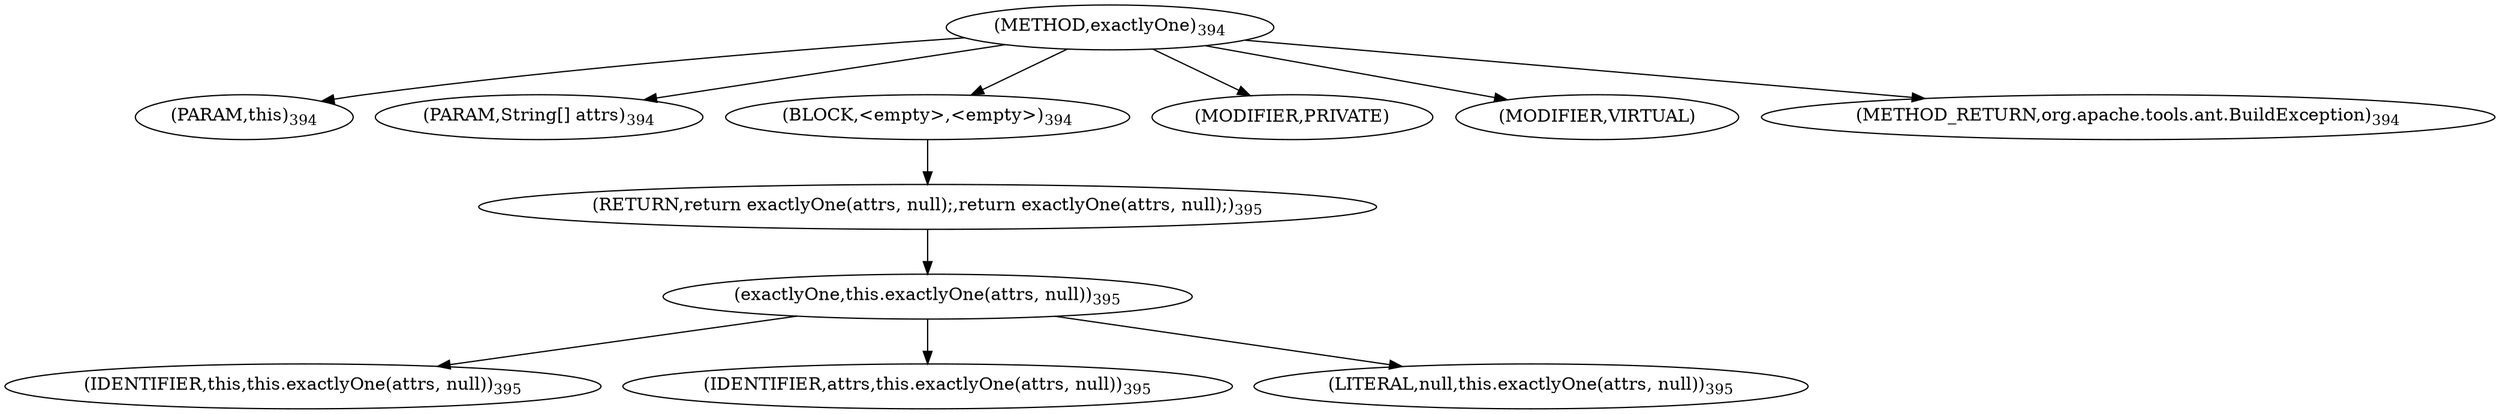 digraph "exactlyOne" {  
"1004" [label = <(METHOD,exactlyOne)<SUB>394</SUB>> ]
"101" [label = <(PARAM,this)<SUB>394</SUB>> ]
"1005" [label = <(PARAM,String[] attrs)<SUB>394</SUB>> ]
"1006" [label = <(BLOCK,&lt;empty&gt;,&lt;empty&gt;)<SUB>394</SUB>> ]
"1007" [label = <(RETURN,return exactlyOne(attrs, null);,return exactlyOne(attrs, null);)<SUB>395</SUB>> ]
"1008" [label = <(exactlyOne,this.exactlyOne(attrs, null))<SUB>395</SUB>> ]
"100" [label = <(IDENTIFIER,this,this.exactlyOne(attrs, null))<SUB>395</SUB>> ]
"1009" [label = <(IDENTIFIER,attrs,this.exactlyOne(attrs, null))<SUB>395</SUB>> ]
"1010" [label = <(LITERAL,null,this.exactlyOne(attrs, null))<SUB>395</SUB>> ]
"1011" [label = <(MODIFIER,PRIVATE)> ]
"1012" [label = <(MODIFIER,VIRTUAL)> ]
"1013" [label = <(METHOD_RETURN,org.apache.tools.ant.BuildException)<SUB>394</SUB>> ]
  "1004" -> "101" 
  "1004" -> "1005" 
  "1004" -> "1006" 
  "1004" -> "1011" 
  "1004" -> "1012" 
  "1004" -> "1013" 
  "1006" -> "1007" 
  "1007" -> "1008" 
  "1008" -> "100" 
  "1008" -> "1009" 
  "1008" -> "1010" 
}
